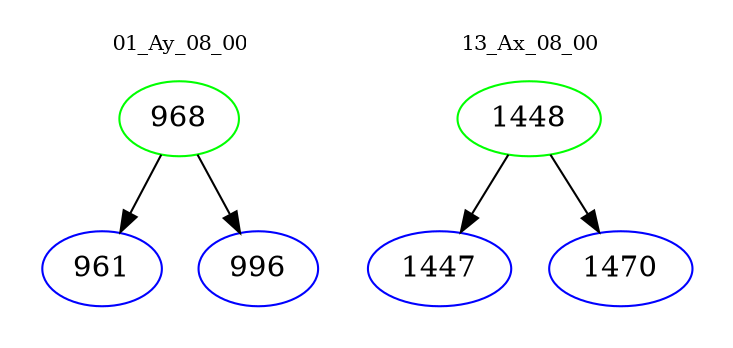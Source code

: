 digraph{
subgraph cluster_0 {
color = white
label = "01_Ay_08_00";
fontsize=10;
T0_968 [label="968", color="green"]
T0_968 -> T0_961 [color="black"]
T0_961 [label="961", color="blue"]
T0_968 -> T0_996 [color="black"]
T0_996 [label="996", color="blue"]
}
subgraph cluster_1 {
color = white
label = "13_Ax_08_00";
fontsize=10;
T1_1448 [label="1448", color="green"]
T1_1448 -> T1_1447 [color="black"]
T1_1447 [label="1447", color="blue"]
T1_1448 -> T1_1470 [color="black"]
T1_1470 [label="1470", color="blue"]
}
}
